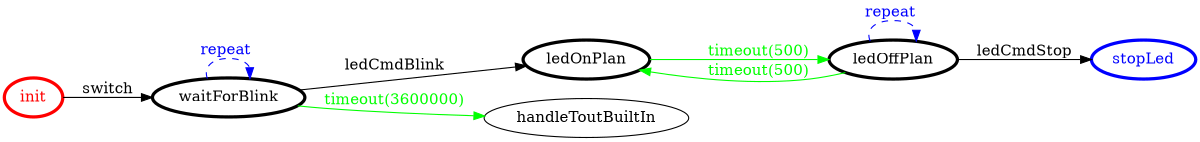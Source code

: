 /*
*
* A GraphViz DOT FSM description 
* Please use a GraphViz visualizer (like http://www.webgraphviz.com)
*  
*/

digraph finite_state_machine {
	rankdir=LR
	size="8,5"
	
	init [ color = red ][ fontcolor = red ][ penwidth = 3 ]
	ledOffPlan [ color = black ][ fontcolor = black ][ penwidth = 3 ]
	ledOnPlan [ color = black ][ fontcolor = black ][ penwidth = 3 ]
	waitForBlink [ color = black ][ fontcolor = black ][ penwidth = 3 ]
	stopLed [ color = blue ][ fontcolor = blue ][ penwidth = 3 ]
	
	waitForBlink -> handleToutBuiltIn [ label = "timeout(3600000)" ][ color = green ][ fontcolor = green ]
	ledOffPlan -> ledOffPlan [ label = "repeat "][ style = dashed ][ color = blue ][ fontcolor = blue ]
	ledOffPlan -> stopLed [ label = "ledCmdStop" ][ color = black ][ fontcolor = black ]
	waitForBlink -> ledOnPlan [ label = "ledCmdBlink" ][ color = black ][ fontcolor = black ]
	ledOffPlan -> ledOnPlan [ label = "timeout(500)" ][ color = green ][ fontcolor = green ]
	ledOnPlan -> ledOffPlan [ label = "timeout(500)" ][ color = green ][ fontcolor = green ]
	init -> waitForBlink [ label = "switch" ][ color = black ][ fontcolor = black ]
	waitForBlink -> waitForBlink [ label = "repeat "][ style = dashed ][ color = blue ][ fontcolor = blue ]
}
